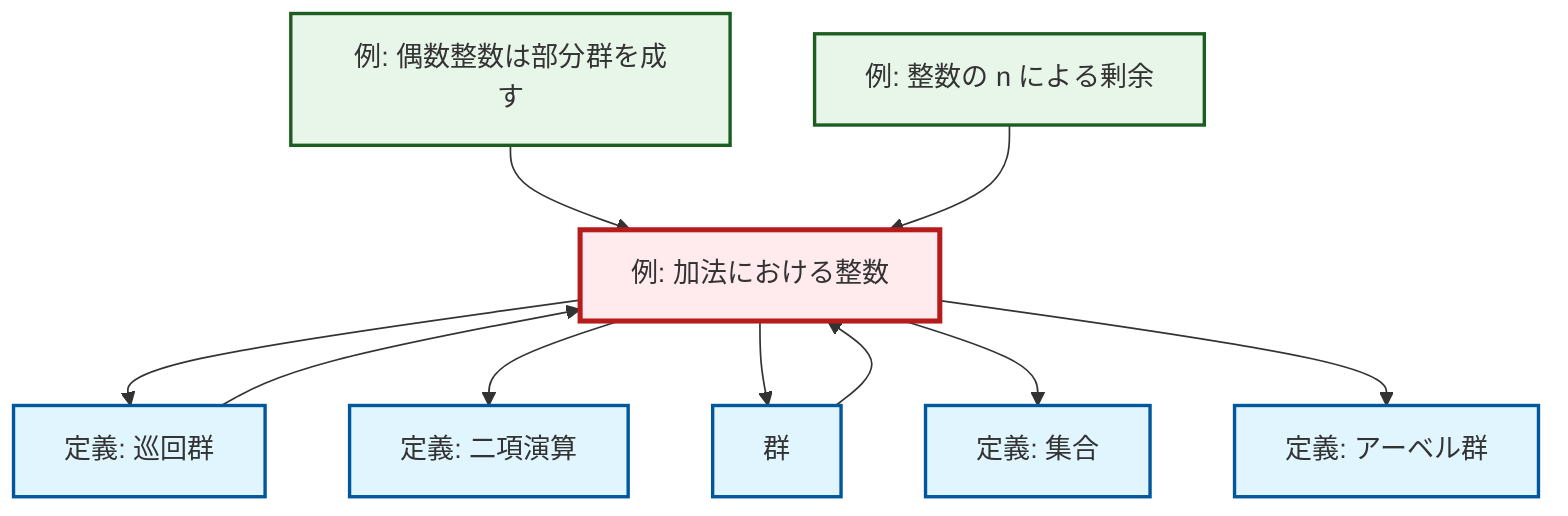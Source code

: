 graph TD
    classDef definition fill:#e1f5fe,stroke:#01579b,stroke-width:2px
    classDef theorem fill:#f3e5f5,stroke:#4a148c,stroke-width:2px
    classDef axiom fill:#fff3e0,stroke:#e65100,stroke-width:2px
    classDef example fill:#e8f5e9,stroke:#1b5e20,stroke-width:2px
    classDef current fill:#ffebee,stroke:#b71c1c,stroke-width:3px
    def-abelian-group["定義: アーベル群"]:::definition
    def-binary-operation["定義: 二項演算"]:::definition
    ex-even-integers-subgroup["例: 偶数整数は部分群を成す"]:::example
    ex-quotient-integers-mod-n["例: 整数の n による剰余"]:::example
    def-group["群"]:::definition
    ex-integers-addition["例: 加法における整数"]:::example
    def-cyclic-group["定義: 巡回群"]:::definition
    def-set["定義: 集合"]:::definition
    ex-integers-addition --> def-cyclic-group
    def-group --> ex-integers-addition
    ex-integers-addition --> def-binary-operation
    ex-integers-addition --> def-group
    ex-even-integers-subgroup --> ex-integers-addition
    ex-integers-addition --> def-set
    def-cyclic-group --> ex-integers-addition
    ex-quotient-integers-mod-n --> ex-integers-addition
    ex-integers-addition --> def-abelian-group
    class ex-integers-addition current